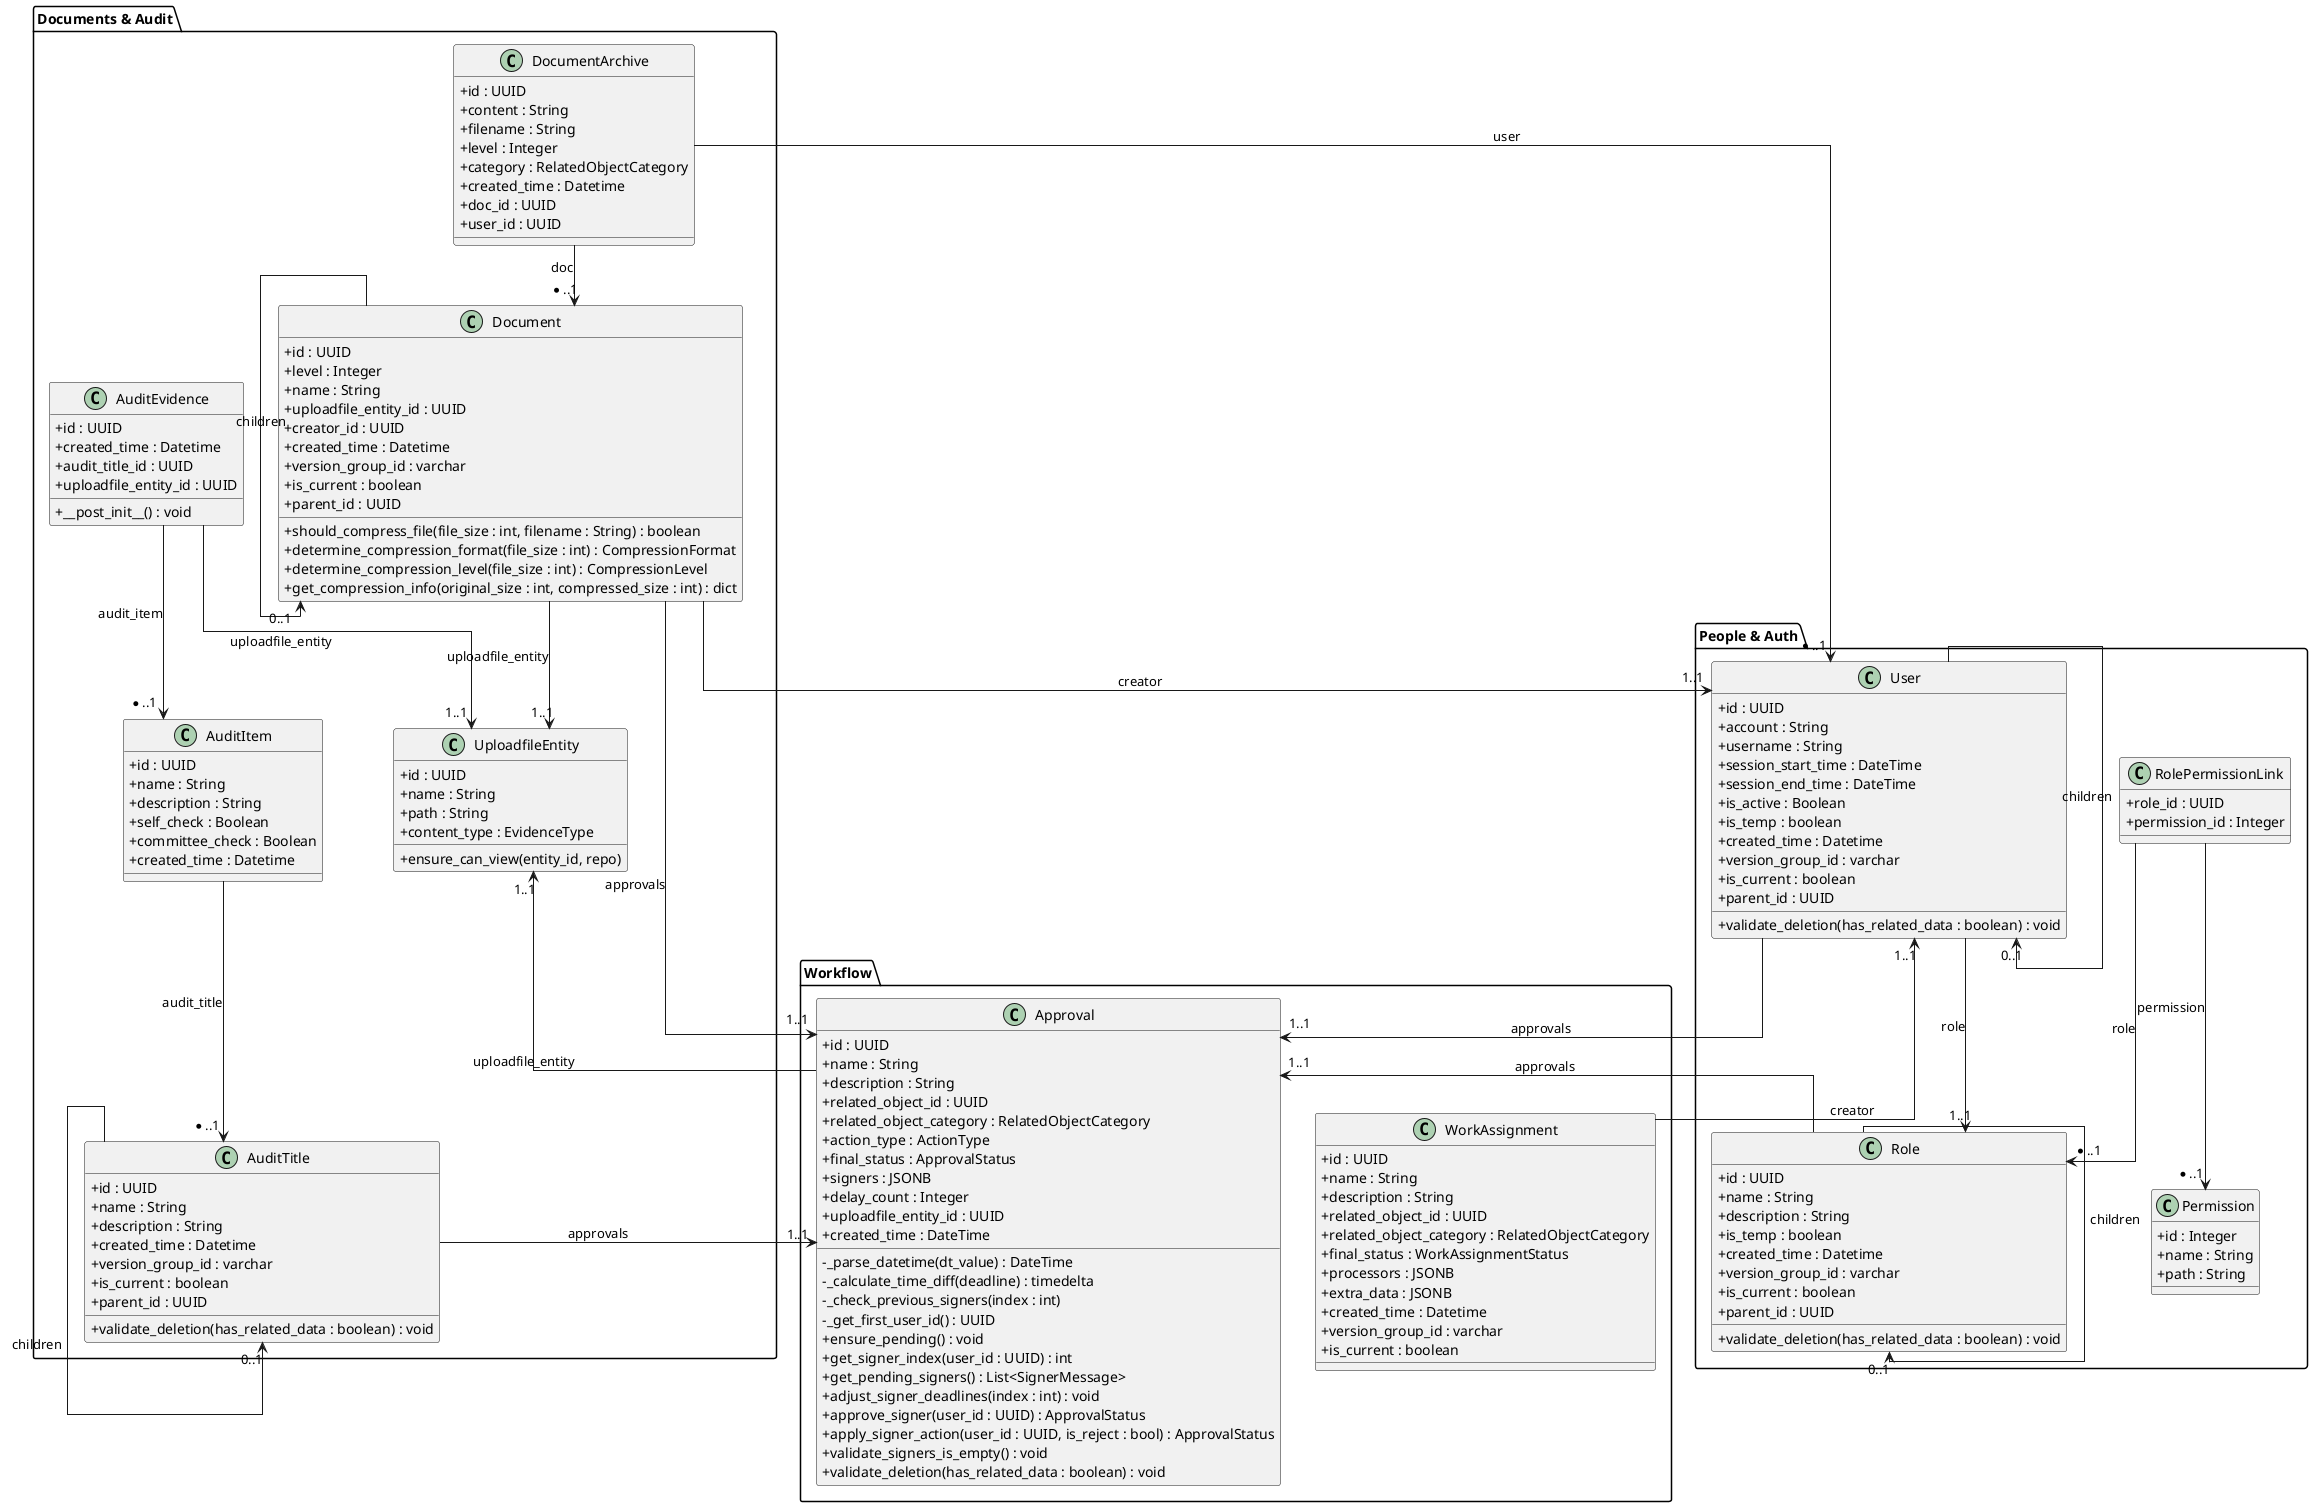 @startuml
skinparam classAttributeIconSize 0
skinparam linetype ortho

' ====== People & Auth ======
package "People & Auth" {
  class User {
    + id : UUID
    + account : String
    + username : String
    + session_start_time : DateTime
    + session_end_time : DateTime
    + is_active : Boolean
    + is_temp : boolean
    + created_time : Datetime
    + version_group_id : varchar
    + is_current : boolean
    + parent_id : UUID
    + validate_deletion(has_related_data : boolean) : void
  }

  class Role {
    + id : UUID
    + name : String
    + description : String
    + is_temp : boolean
    + created_time : Datetime
    + version_group_id : varchar
    + is_current : boolean
    + parent_id : UUID
    + validate_deletion(has_related_data : boolean) : void
  }

  class Permission {
    + id : Integer
    + name : String
    + path : String
  }

  class RolePermissionLink {
    + role_id : UUID
    + permission_id : Integer
  }
}

' ====== Workflow ======
package "Workflow" {
  class Approval {
    + id : UUID
    + name : String
    + description : String
    + related_object_id : UUID
    + related_object_category : RelatedObjectCategory
    + action_type : ActionType
    + final_status : ApprovalStatus
    + signers : JSONB
    + delay_count : Integer
    + uploadfile_entity_id : UUID
    + created_time : DateTime
    - _parse_datetime(dt_value) : DateTime
    - _calculate_time_diff(deadline) : timedelta
    - _check_previous_signers(index : int)
    - _get_first_user_id() : UUID
    + ensure_pending() : void
    + get_signer_index(user_id : UUID) : int
    + get_pending_signers() : List<SignerMessage>
    + adjust_signer_deadlines(index : int) : void
    + approve_signer(user_id : UUID) : ApprovalStatus
    + apply_signer_action(user_id : UUID, is_reject : bool) : ApprovalStatus
    + validate_signers_is_empty() : void
    + validate_deletion(has_related_data : boolean) : void
  }

  class WorkAssignment {
    + id : UUID
    + name : String
    + description : String
    + related_object_id : UUID
    + related_object_category : RelatedObjectCategory
    + final_status : WorkAssignmentStatus
    + processors : JSONB
    + extra_data : JSONB
    + created_time : Datetime
    + version_group_id : varchar
    + is_current : boolean
  }
}

' ====== Documents & Audit ======
package "Documents & Audit" {
  class Document {
    + id : UUID
    + level : Integer
    + name : String
    + uploadfile_entity_id : UUID
    + creator_id : UUID
    + created_time : Datetime
    + version_group_id : varchar
    + is_current : boolean
    + parent_id : UUID
    + should_compress_file(file_size : int, filename : String) : boolean
    + determine_compression_format(file_size : int) : CompressionFormat
    + determine_compression_level(file_size : int) : CompressionLevel
    + get_compression_info(original_size : int, compressed_size : int) : dict
  }

  class DocumentArchive {
    + id : UUID
    + content : String
    + filename : String
    + level : Integer
    + category : RelatedObjectCategory
    + created_time : Datetime
    + doc_id : UUID
    + user_id : UUID
  }

  class UploadfileEntity {
    + id : UUID
    + name : String
    + path : String
    + content_type : EvidenceType
    + ensure_can_view(entity_id, repo)
  }

  class AuditTitle {
    + id : UUID
    + name : String
    + description : String
    + created_time : Datetime
    + version_group_id : varchar
    + is_current : boolean
    + parent_id : UUID
    + validate_deletion(has_related_data : boolean) : void
  }

  class AuditItem {
    + id : UUID
    + name : String
    + description : String
    + self_check : Boolean
    + committee_check : Boolean
    + created_time : Datetime
  }

  class AuditEvidence {
    + id : UUID
    + created_time : Datetime
    + audit_title_id : UUID
    + uploadfile_entity_id : UUID
    + __post_init__() : void
  }
}

' ====== Relationships ======
AuditTitle --> "0..1" AuditTitle : children
AuditTitle --> "1..1" Approval : approvals

AuditItem --> "*..1" AuditTitle : audit_title

AuditEvidence --> "*..1" AuditItem : audit_item
AuditEvidence --> "1..1" UploadfileEntity : uploadfile_entity

Document --> "0..1" Document : children
Document --> "1..1" User : creator
Document --> "1..1" UploadfileEntity : uploadfile_entity
Document --> "1..1" Approval : approvals

DocumentArchive --> "*..1" Document : doc
DocumentArchive --> "*..1" User : user

Approval --> "1..1" UploadfileEntity : uploadfile_entity

RolePermissionLink --> "*..1" Role : role
RolePermissionLink --> "*..1" Permission : permission

Role --> "0..1" Role : children
Role --> "1..1" Approval : approvals

User --> "0..1" User : children
User --> "1..1" Role : role
User --> "1..1" Approval : approvals

WorkAssignment --> "1..1" User : creator
@enduml
